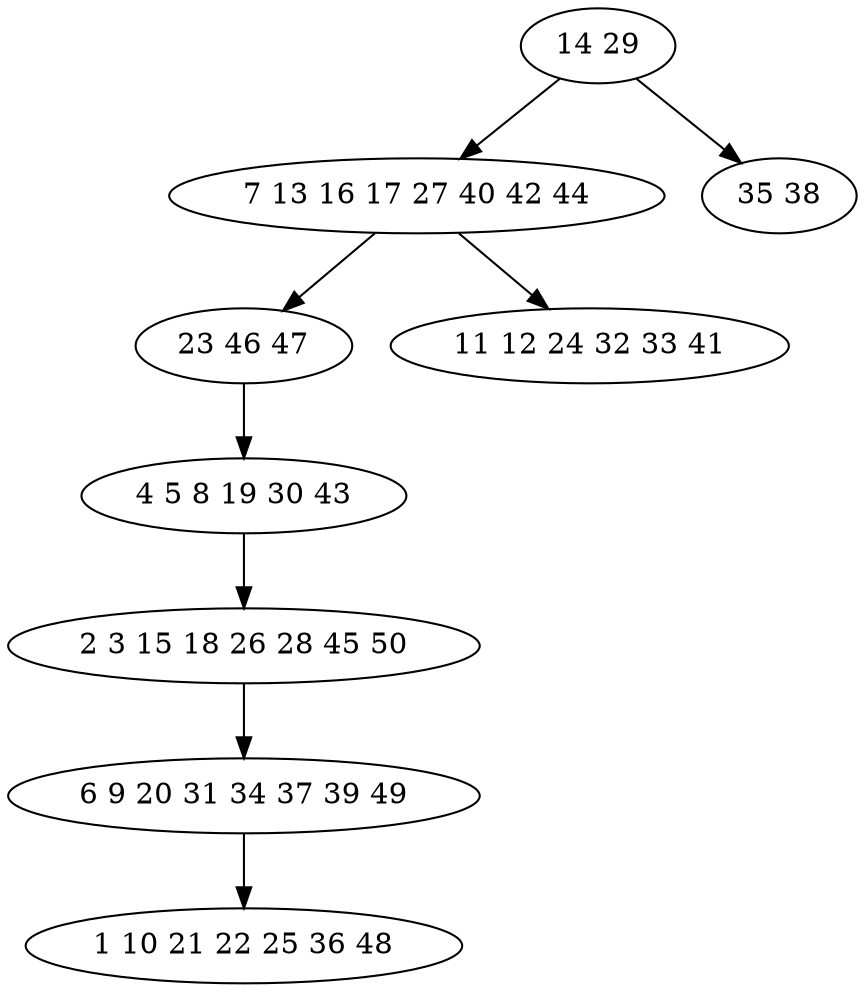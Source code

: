 digraph true_tree {
	"0" -> "1"
	"1" -> "2"
	"2" -> "3"
	"3" -> "4"
	"4" -> "5"
	"0" -> "6"
	"5" -> "7"
	"1" -> "8"
	"0" [label="14 29"];
	"1" [label="7 13 16 17 27 40 42 44"];
	"2" [label="23 46 47"];
	"3" [label="4 5 8 19 30 43"];
	"4" [label="2 3 15 18 26 28 45 50"];
	"5" [label="6 9 20 31 34 37 39 49"];
	"6" [label="35 38"];
	"7" [label="1 10 21 22 25 36 48"];
	"8" [label="11 12 24 32 33 41"];
}
